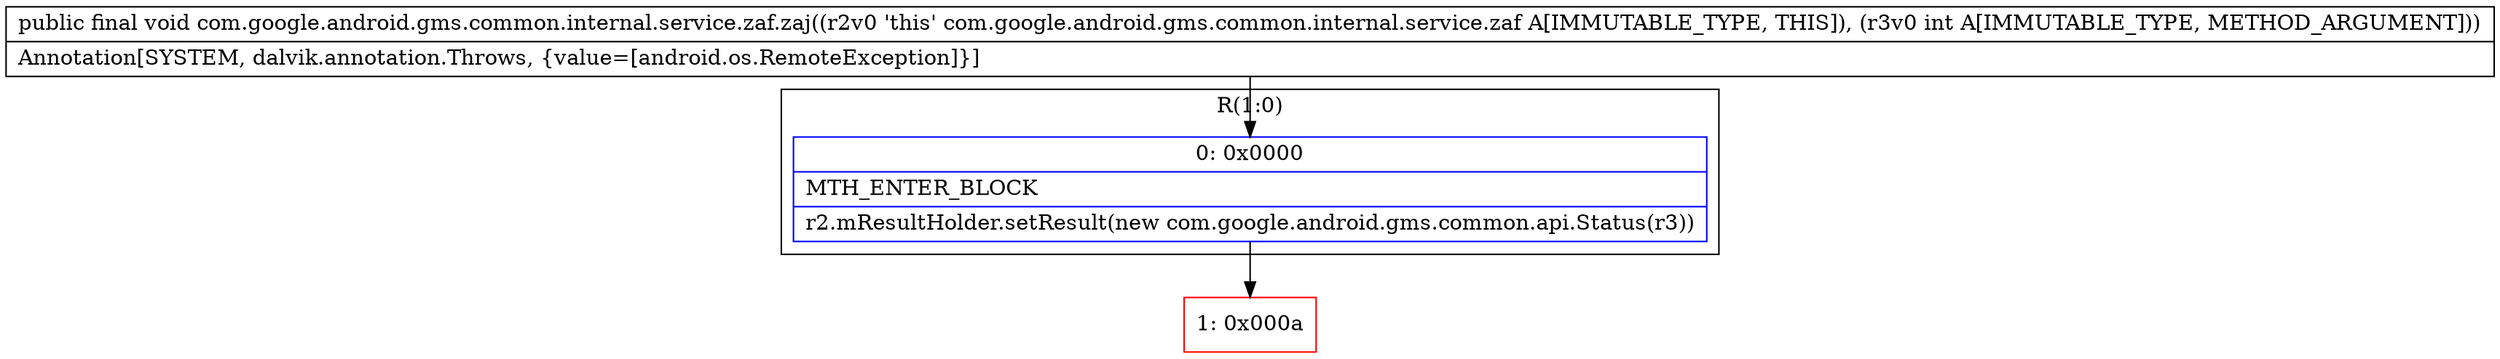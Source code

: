 digraph "CFG forcom.google.android.gms.common.internal.service.zaf.zaj(I)V" {
subgraph cluster_Region_1147354102 {
label = "R(1:0)";
node [shape=record,color=blue];
Node_0 [shape=record,label="{0\:\ 0x0000|MTH_ENTER_BLOCK\l|r2.mResultHolder.setResult(new com.google.android.gms.common.api.Status(r3))\l}"];
}
Node_1 [shape=record,color=red,label="{1\:\ 0x000a}"];
MethodNode[shape=record,label="{public final void com.google.android.gms.common.internal.service.zaf.zaj((r2v0 'this' com.google.android.gms.common.internal.service.zaf A[IMMUTABLE_TYPE, THIS]), (r3v0 int A[IMMUTABLE_TYPE, METHOD_ARGUMENT]))  | Annotation[SYSTEM, dalvik.annotation.Throws, \{value=[android.os.RemoteException]\}]\l}"];
MethodNode -> Node_0;
Node_0 -> Node_1;
}

